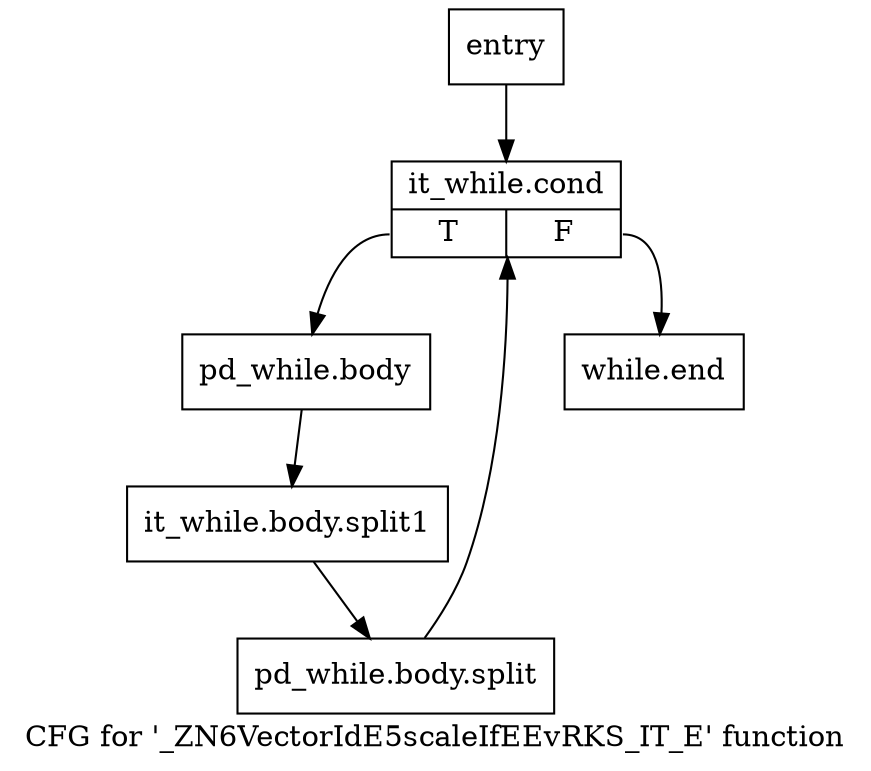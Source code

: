 digraph "CFG for '_ZN6VectorIdE5scaleIfEEvRKS_IT_E' function" {
	label="CFG for '_ZN6VectorIdE5scaleIfEEvRKS_IT_E' function";

	Node0x852ca20 [shape=record,label="{entry}"];
	Node0x852ca20 -> Node0x852ce10;
	Node0x852ce10 [shape=record,label="{it_while.cond|{<s0>T|<s1>F}}"];
	Node0x852ce10:s0 -> Node0x852ce60;
	Node0x852ce10:s1 -> Node0x852ceb0;
	Node0x852ce60 [shape=record,label="{pd_while.body}"];
	Node0x852ce60 -> Node0xc449eb0;
	Node0xc449eb0 [shape=record,label="{it_while.body.split1}"];
	Node0xc449eb0 -> Node0xc4c3910;
	Node0xc4c3910 [shape=record,label="{pd_while.body.split}"];
	Node0xc4c3910 -> Node0x852ce10;
	Node0x852ceb0 [shape=record,label="{while.end}"];
}
